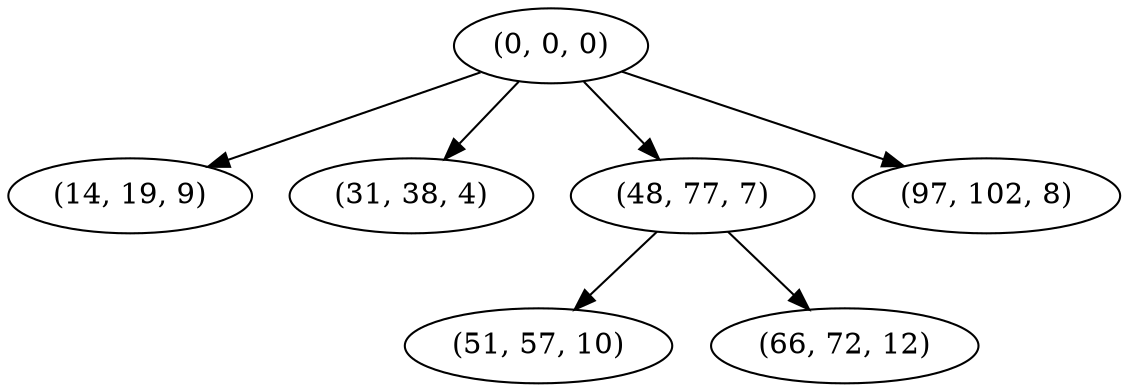 digraph tree {
    "(0, 0, 0)";
    "(14, 19, 9)";
    "(31, 38, 4)";
    "(48, 77, 7)";
    "(51, 57, 10)";
    "(66, 72, 12)";
    "(97, 102, 8)";
    "(0, 0, 0)" -> "(14, 19, 9)";
    "(0, 0, 0)" -> "(31, 38, 4)";
    "(0, 0, 0)" -> "(48, 77, 7)";
    "(0, 0, 0)" -> "(97, 102, 8)";
    "(48, 77, 7)" -> "(51, 57, 10)";
    "(48, 77, 7)" -> "(66, 72, 12)";
}

